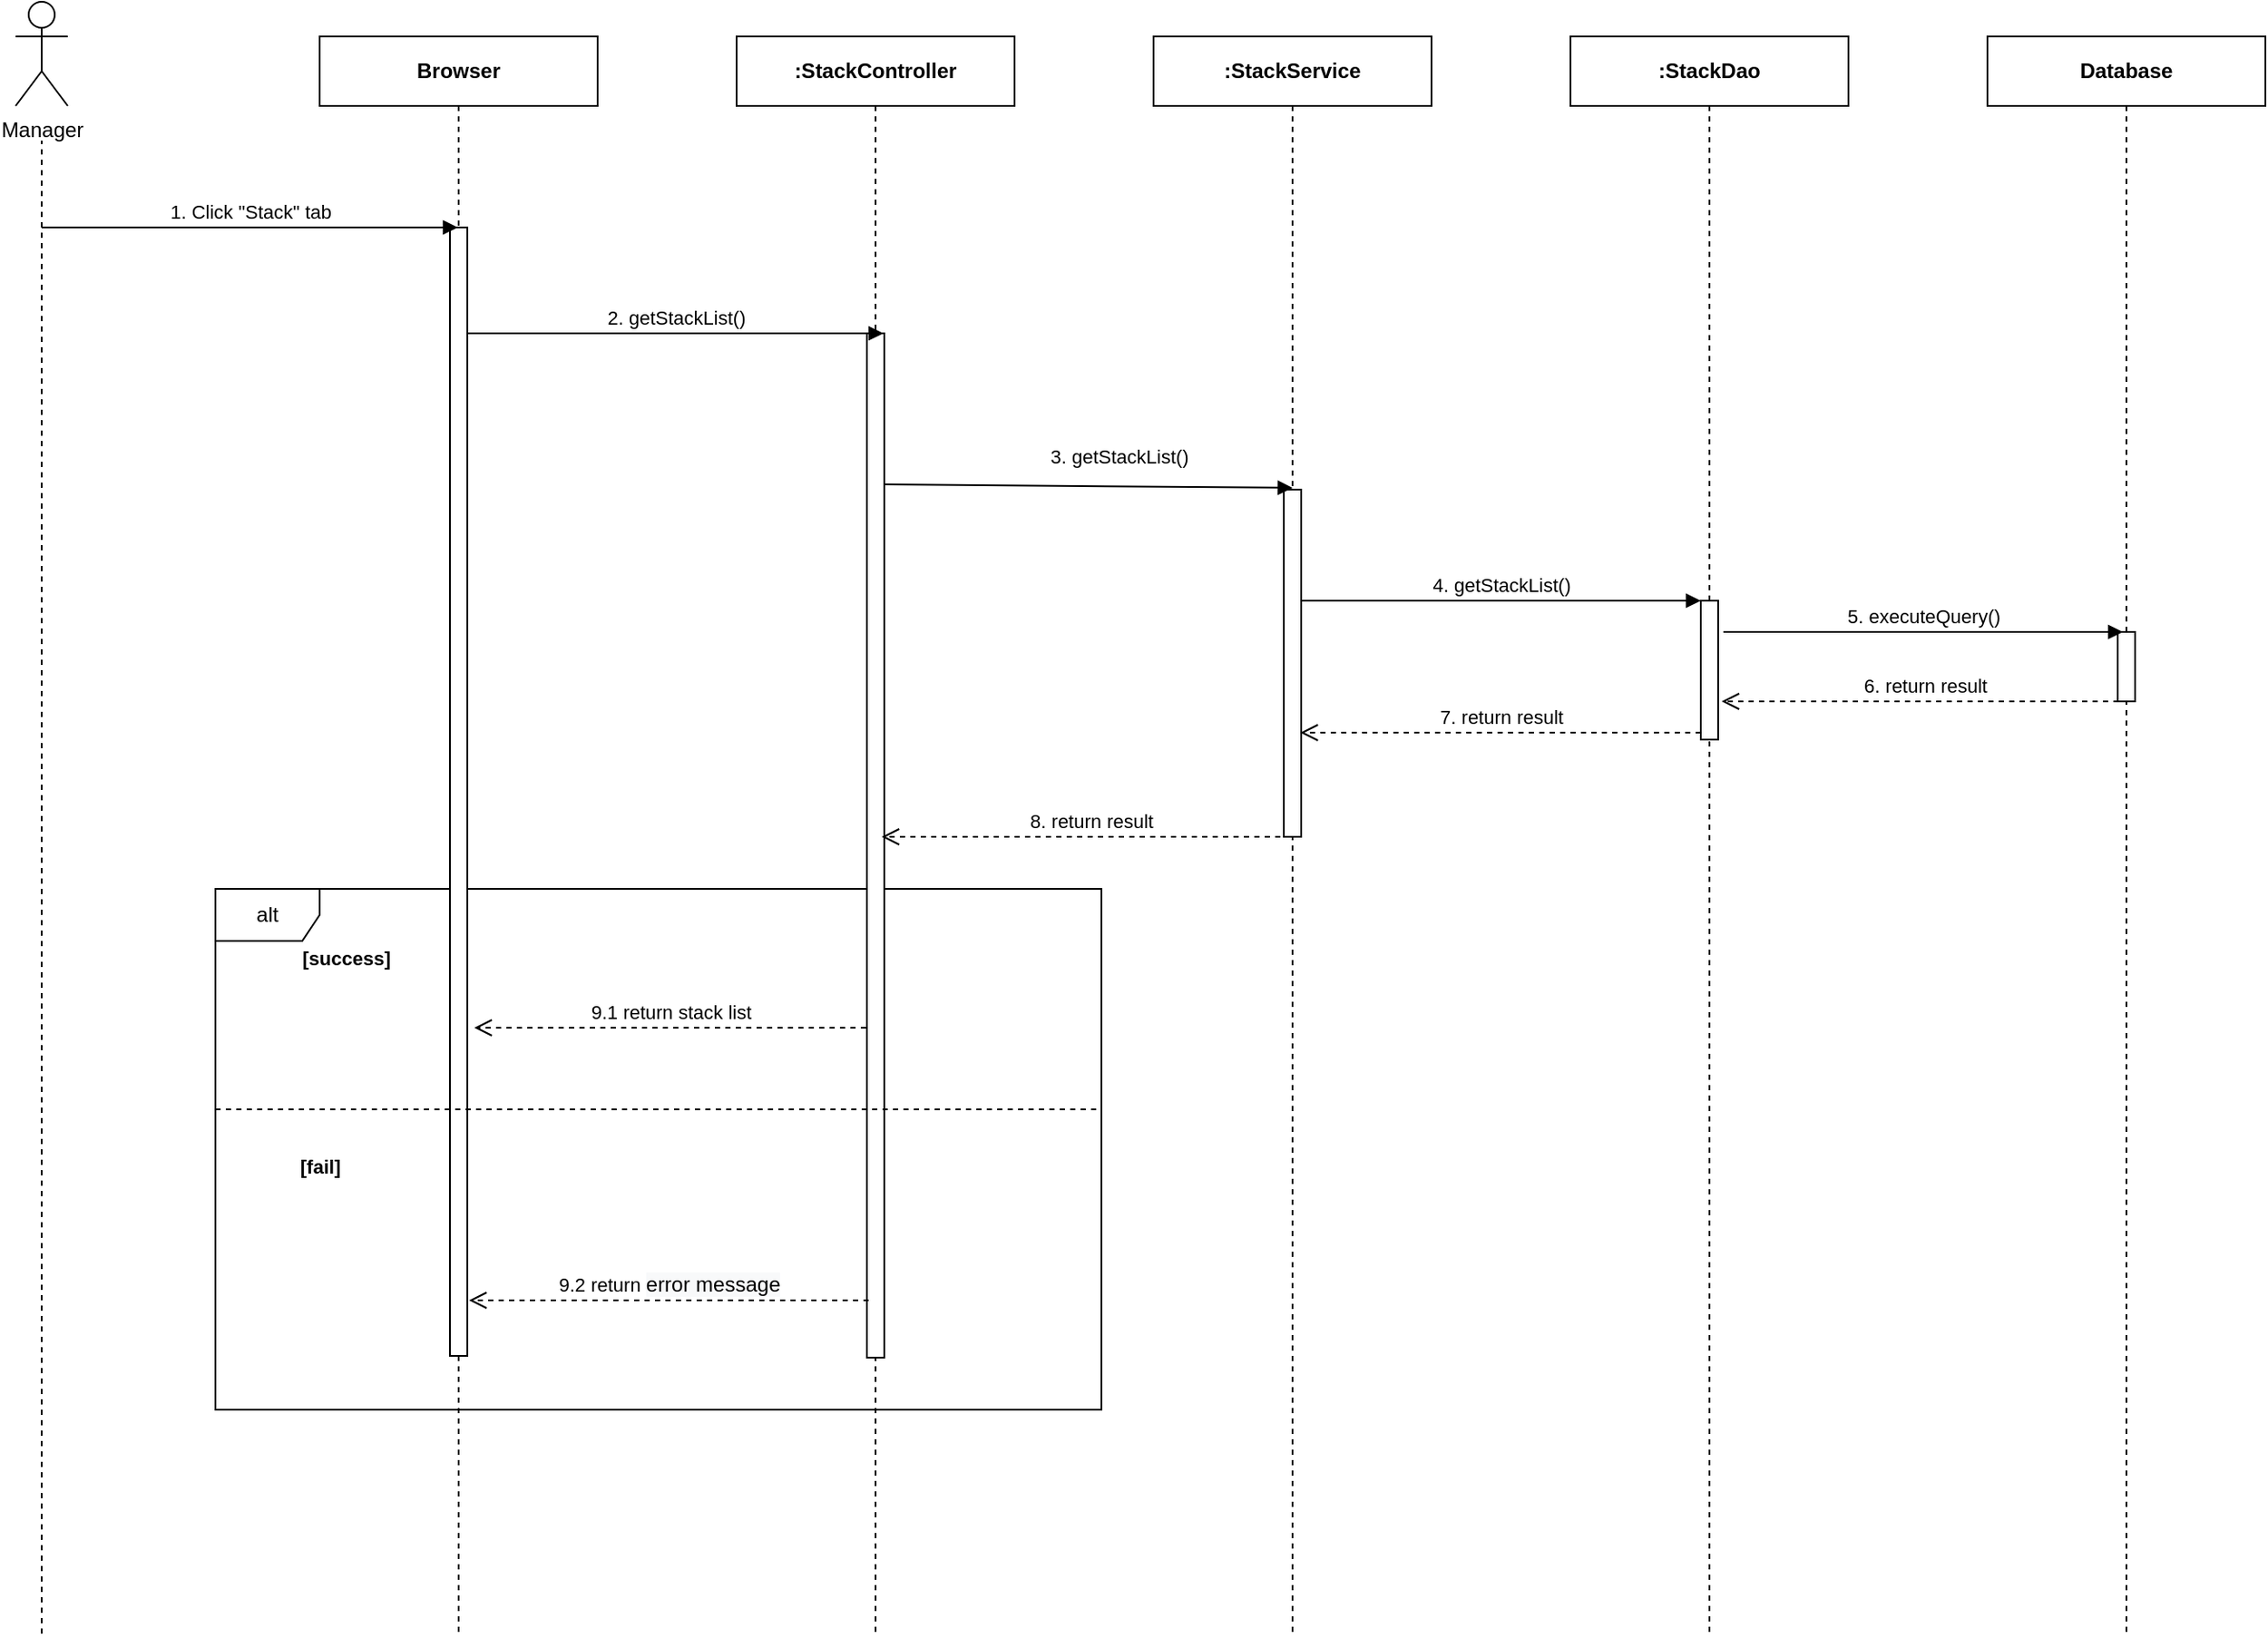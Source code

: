 <mxfile version="14.4.3" type="device"><diagram id="zqOGU83j3x8lJa50RAJi" name="Ev02"><mxGraphModel dx="1346" dy="778" grid="1" gridSize="10" guides="1" tooltips="1" connect="1" arrows="1" fold="1" page="1" pageScale="1" pageWidth="850" pageHeight="1100" math="0" shadow="0"><root><mxCell id="xmpN4wH-PkI5GmKknaPG-0"/><mxCell id="xmpN4wH-PkI5GmKknaPG-1" parent="xmpN4wH-PkI5GmKknaPG-0"/><mxCell id="J1du2aPOmSlttBC9mRom-0" value="alt" style="shape=umlFrame;whiteSpace=wrap;html=1;" parent="xmpN4wH-PkI5GmKknaPG-1" vertex="1"><mxGeometry x="420" y="571" width="510" height="300" as="geometry"/></mxCell><mxCell id="NCbhQoZ98jbUpbdaDv8F-2" value="&lt;b&gt;Browser&lt;/b&gt;" style="shape=umlLifeline;perimeter=lifelinePerimeter;whiteSpace=wrap;html=1;container=1;collapsible=0;recursiveResize=0;outlineConnect=0;" parent="xmpN4wH-PkI5GmKknaPG-1" vertex="1"><mxGeometry x="480" y="80" width="160" height="920" as="geometry"/></mxCell><mxCell id="NCbhQoZ98jbUpbdaDv8F-3" value="" style="html=1;points=[];perimeter=orthogonalPerimeter;" parent="NCbhQoZ98jbUpbdaDv8F-2" vertex="1"><mxGeometry x="75" y="110" width="10" height="650" as="geometry"/></mxCell><mxCell id="NCbhQoZ98jbUpbdaDv8F-4" value="&lt;b&gt;:StackDao&lt;/b&gt;" style="shape=umlLifeline;perimeter=lifelinePerimeter;whiteSpace=wrap;html=1;container=1;collapsible=0;recursiveResize=0;outlineConnect=0;" parent="xmpN4wH-PkI5GmKknaPG-1" vertex="1"><mxGeometry x="1200" y="80" width="160" height="920" as="geometry"/></mxCell><mxCell id="NCbhQoZ98jbUpbdaDv8F-5" value="" style="html=1;points=[];perimeter=orthogonalPerimeter;" parent="NCbhQoZ98jbUpbdaDv8F-4" vertex="1"><mxGeometry x="75" y="325" width="10" height="80" as="geometry"/></mxCell><mxCell id="NCbhQoZ98jbUpbdaDv8F-6" value="&lt;b&gt;:Stack&lt;/b&gt;&lt;b&gt;Service&lt;/b&gt;" style="shape=umlLifeline;perimeter=lifelinePerimeter;whiteSpace=wrap;html=1;container=1;collapsible=0;recursiveResize=0;outlineConnect=0;" parent="xmpN4wH-PkI5GmKknaPG-1" vertex="1"><mxGeometry x="960" y="80" width="160" height="920" as="geometry"/></mxCell><mxCell id="NCbhQoZ98jbUpbdaDv8F-7" value="" style="html=1;points=[];perimeter=orthogonalPerimeter;" parent="NCbhQoZ98jbUpbdaDv8F-6" vertex="1"><mxGeometry x="75" y="261" width="10" height="200" as="geometry"/></mxCell><mxCell id="NCbhQoZ98jbUpbdaDv8F-8" value="&lt;b&gt;:StackController&lt;/b&gt;" style="shape=umlLifeline;perimeter=lifelinePerimeter;whiteSpace=wrap;html=1;container=1;collapsible=0;recursiveResize=0;outlineConnect=0;" parent="xmpN4wH-PkI5GmKknaPG-1" vertex="1"><mxGeometry x="720" y="80" width="160" height="920" as="geometry"/></mxCell><mxCell id="NCbhQoZ98jbUpbdaDv8F-9" value="" style="html=1;points=[];perimeter=orthogonalPerimeter;" parent="NCbhQoZ98jbUpbdaDv8F-8" vertex="1"><mxGeometry x="75" y="171" width="10" height="590" as="geometry"/></mxCell><mxCell id="NCbhQoZ98jbUpbdaDv8F-12" value="1. Click &quot;Stack&quot; tab" style="html=1;verticalAlign=bottom;endArrow=block;" parent="xmpN4wH-PkI5GmKknaPG-1" target="NCbhQoZ98jbUpbdaDv8F-2" edge="1"><mxGeometry width="80" relative="1" as="geometry"><mxPoint x="320" y="190" as="sourcePoint"/><mxPoint x="400" y="190" as="targetPoint"/></mxGeometry></mxCell><mxCell id="NCbhQoZ98jbUpbdaDv8F-13" value="&lt;div style=&quot;text-align: center&quot;&gt;&lt;span style=&quot;text-align: left&quot;&gt;2. getStackList&lt;/span&gt;()&lt;/div&gt;" style="html=1;verticalAlign=bottom;endArrow=block;" parent="xmpN4wH-PkI5GmKknaPG-1" edge="1"><mxGeometry width="80" relative="1" as="geometry"><mxPoint x="565" y="251.0" as="sourcePoint"/><mxPoint x="804.5" y="251.0" as="targetPoint"/></mxGeometry></mxCell><mxCell id="NCbhQoZ98jbUpbdaDv8F-14" value="&lt;div style=&quot;text-align: center&quot;&gt;&lt;span style=&quot;text-align: left&quot;&gt;3. getStackList&lt;/span&gt;()&lt;/div&gt;" style="html=1;verticalAlign=bottom;endArrow=block;" parent="xmpN4wH-PkI5GmKknaPG-1" edge="1"><mxGeometry x="0.148" y="8" relative="1" as="geometry"><mxPoint x="805" y="338.0" as="sourcePoint"/><mxPoint x="1040" y="340" as="targetPoint"/><mxPoint as="offset"/></mxGeometry></mxCell><mxCell id="NCbhQoZ98jbUpbdaDv8F-18" value="&lt;div style=&quot;text-align: center&quot;&gt;&lt;span style=&quot;text-align: left&quot;&gt;4. getStackList&lt;/span&gt;()&lt;/div&gt;" style="html=1;verticalAlign=bottom;endArrow=block;entryX=0;entryY=0;" parent="xmpN4wH-PkI5GmKknaPG-1" target="NCbhQoZ98jbUpbdaDv8F-5" edge="1"><mxGeometry relative="1" as="geometry"><mxPoint x="1044.5" y="405" as="sourcePoint"/></mxGeometry></mxCell><mxCell id="NCbhQoZ98jbUpbdaDv8F-19" value="7. return result" style="html=1;verticalAlign=bottom;endArrow=open;dashed=1;endSize=8;exitX=0;exitY=0.95;" parent="xmpN4wH-PkI5GmKknaPG-1" source="NCbhQoZ98jbUpbdaDv8F-5" edge="1"><mxGeometry relative="1" as="geometry"><mxPoint x="1044.5" y="481" as="targetPoint"/></mxGeometry></mxCell><mxCell id="KPZX6Za2UvGaYdVi10aT-0" value="&lt;b&gt;Database&lt;/b&gt;" style="shape=umlLifeline;perimeter=lifelinePerimeter;whiteSpace=wrap;html=1;container=1;collapsible=0;recursiveResize=0;outlineConnect=0;" parent="xmpN4wH-PkI5GmKknaPG-1" vertex="1"><mxGeometry x="1440" y="80" width="160" height="920" as="geometry"/></mxCell><mxCell id="KPZX6Za2UvGaYdVi10aT-1" value="" style="html=1;points=[];perimeter=orthogonalPerimeter;" parent="KPZX6Za2UvGaYdVi10aT-0" vertex="1"><mxGeometry x="75" y="343" width="10" height="40" as="geometry"/></mxCell><mxCell id="KPZX6Za2UvGaYdVi10aT-2" value="5. executeQuery()" style="html=1;verticalAlign=bottom;endArrow=block;" parent="xmpN4wH-PkI5GmKknaPG-1" edge="1"><mxGeometry relative="1" as="geometry"><mxPoint x="1288" y="423" as="sourcePoint"/><mxPoint x="1518" y="423" as="targetPoint"/></mxGeometry></mxCell><mxCell id="KPZX6Za2UvGaYdVi10aT-3" value="6. return result" style="html=1;verticalAlign=bottom;endArrow=open;dashed=1;endSize=8;" parent="xmpN4wH-PkI5GmKknaPG-1" edge="1"><mxGeometry relative="1" as="geometry"><mxPoint x="1287" y="463" as="targetPoint"/><mxPoint x="1521.5" y="463.0" as="sourcePoint"/></mxGeometry></mxCell><mxCell id="KPZX6Za2UvGaYdVi10aT-4" value="9.1 return stack list" style="html=1;verticalAlign=bottom;endArrow=open;dashed=1;endSize=8;" parent="xmpN4wH-PkI5GmKknaPG-1" edge="1"><mxGeometry relative="1" as="geometry"><mxPoint x="794.5" y="651.0" as="sourcePoint"/><mxPoint x="569" y="651" as="targetPoint"/></mxGeometry></mxCell><mxCell id="KPZX6Za2UvGaYdVi10aT-13" value="8. return result" style="html=1;verticalAlign=bottom;endArrow=open;dashed=1;endSize=8;" parent="xmpN4wH-PkI5GmKknaPG-1" edge="1"><mxGeometry relative="1" as="geometry"><mxPoint x="803.5" y="541" as="targetPoint"/><mxPoint x="1045" y="541.0" as="sourcePoint"/></mxGeometry></mxCell><mxCell id="J1du2aPOmSlttBC9mRom-2" value="&lt;span style=&quot;font-size: 11px ; background-color: rgb(255 , 255 , 255)&quot;&gt;&lt;b&gt;[success]&lt;/b&gt;&lt;/span&gt;" style="text;html=1;align=center;verticalAlign=middle;resizable=0;points=[];autosize=1;" parent="xmpN4wH-PkI5GmKknaPG-1" vertex="1"><mxGeometry x="460" y="601" width="70" height="20" as="geometry"/></mxCell><mxCell id="J1du2aPOmSlttBC9mRom-3" value="&lt;span style=&quot;font-size: 11px ; background-color: rgb(255 , 255 , 255)&quot;&gt;&lt;b&gt;[fail]&lt;/b&gt;&lt;/span&gt;" style="text;html=1;align=center;verticalAlign=middle;resizable=0;points=[];autosize=1;" parent="xmpN4wH-PkI5GmKknaPG-1" vertex="1"><mxGeometry x="460" y="721" width="40" height="20" as="geometry"/></mxCell><mxCell id="J1du2aPOmSlttBC9mRom-4" value="9.2 return&amp;nbsp;&lt;span style=&quot;font-size: 12px ; background-color: rgb(248 , 249 , 250)&quot;&gt;error message&lt;/span&gt;" style="html=1;verticalAlign=bottom;endArrow=open;dashed=1;endSize=8;" parent="xmpN4wH-PkI5GmKknaPG-1" edge="1"><mxGeometry relative="1" as="geometry"><mxPoint x="796" y="808" as="sourcePoint"/><mxPoint x="566" y="808" as="targetPoint"/></mxGeometry></mxCell><mxCell id="J1du2aPOmSlttBC9mRom-5" value="" style="endArrow=none;dashed=1;html=1;" parent="xmpN4wH-PkI5GmKknaPG-1" edge="1"><mxGeometry width="50" height="50" relative="1" as="geometry"><mxPoint x="420" y="698" as="sourcePoint"/><mxPoint x="930" y="698" as="targetPoint"/></mxGeometry></mxCell><mxCell id="vOfI3RKZvqk_c0BynOvT-0" value="Manager" style="shape=umlActor;verticalLabelPosition=bottom;verticalAlign=top;html=1;outlineConnect=0;rounded=0;glass=0;sketch=0;fillColor=none;" vertex="1" parent="xmpN4wH-PkI5GmKknaPG-1"><mxGeometry x="305" y="60" width="30" height="60" as="geometry"/></mxCell><mxCell id="vOfI3RKZvqk_c0BynOvT-1" value="" style="endArrow=none;dashed=1;html=1;" edge="1" parent="xmpN4wH-PkI5GmKknaPG-1"><mxGeometry width="50" height="50" relative="1" as="geometry"><mxPoint x="320" y="1000" as="sourcePoint"/><mxPoint x="320" y="140" as="targetPoint"/></mxGeometry></mxCell></root></mxGraphModel></diagram></mxfile>